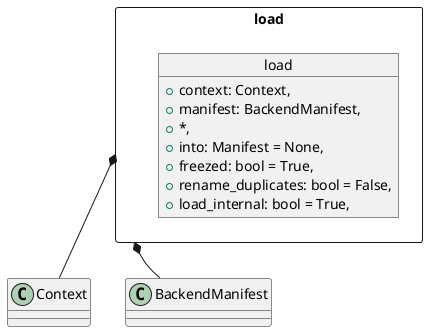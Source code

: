 @startuml
package load <<Rectangle>> {

    object load {
        +context: Context,
        +manifest: BackendManifest,
        + *,
        +into: Manifest = None,
        +freezed: bool = True,
        +rename_duplicates: bool = False,
        +load_internal: bool = True,
    }
}

load *-- Context
load *-- BackendManifest


@enduml
